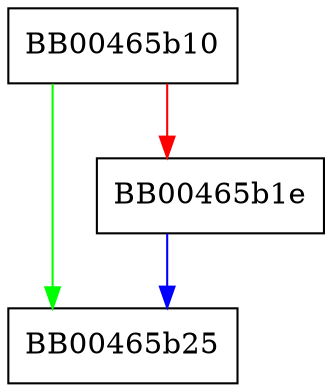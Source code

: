 digraph get_nameopt {
  node [shape="box"];
  graph [splines=ortho];
  BB00465b10 -> BB00465b25 [color="green"];
  BB00465b10 -> BB00465b1e [color="red"];
  BB00465b1e -> BB00465b25 [color="blue"];
}
